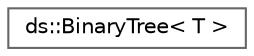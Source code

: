 digraph "Graphical Class Hierarchy"
{
 // INTERACTIVE_SVG=YES
 // LATEX_PDF_SIZE
  bgcolor="transparent";
  edge [fontname=Helvetica,fontsize=10,labelfontname=Helvetica,labelfontsize=10];
  node [fontname=Helvetica,fontsize=10,shape=box,height=0.2,width=0.4];
  rankdir="LR";
  Node0 [id="Node000000",label="ds::BinaryTree\< T \>",height=0.2,width=0.4,color="grey40", fillcolor="white", style="filled",URL="$classds_1_1_binary_tree.html",tooltip="Binary tree veri yapısı"];
}
